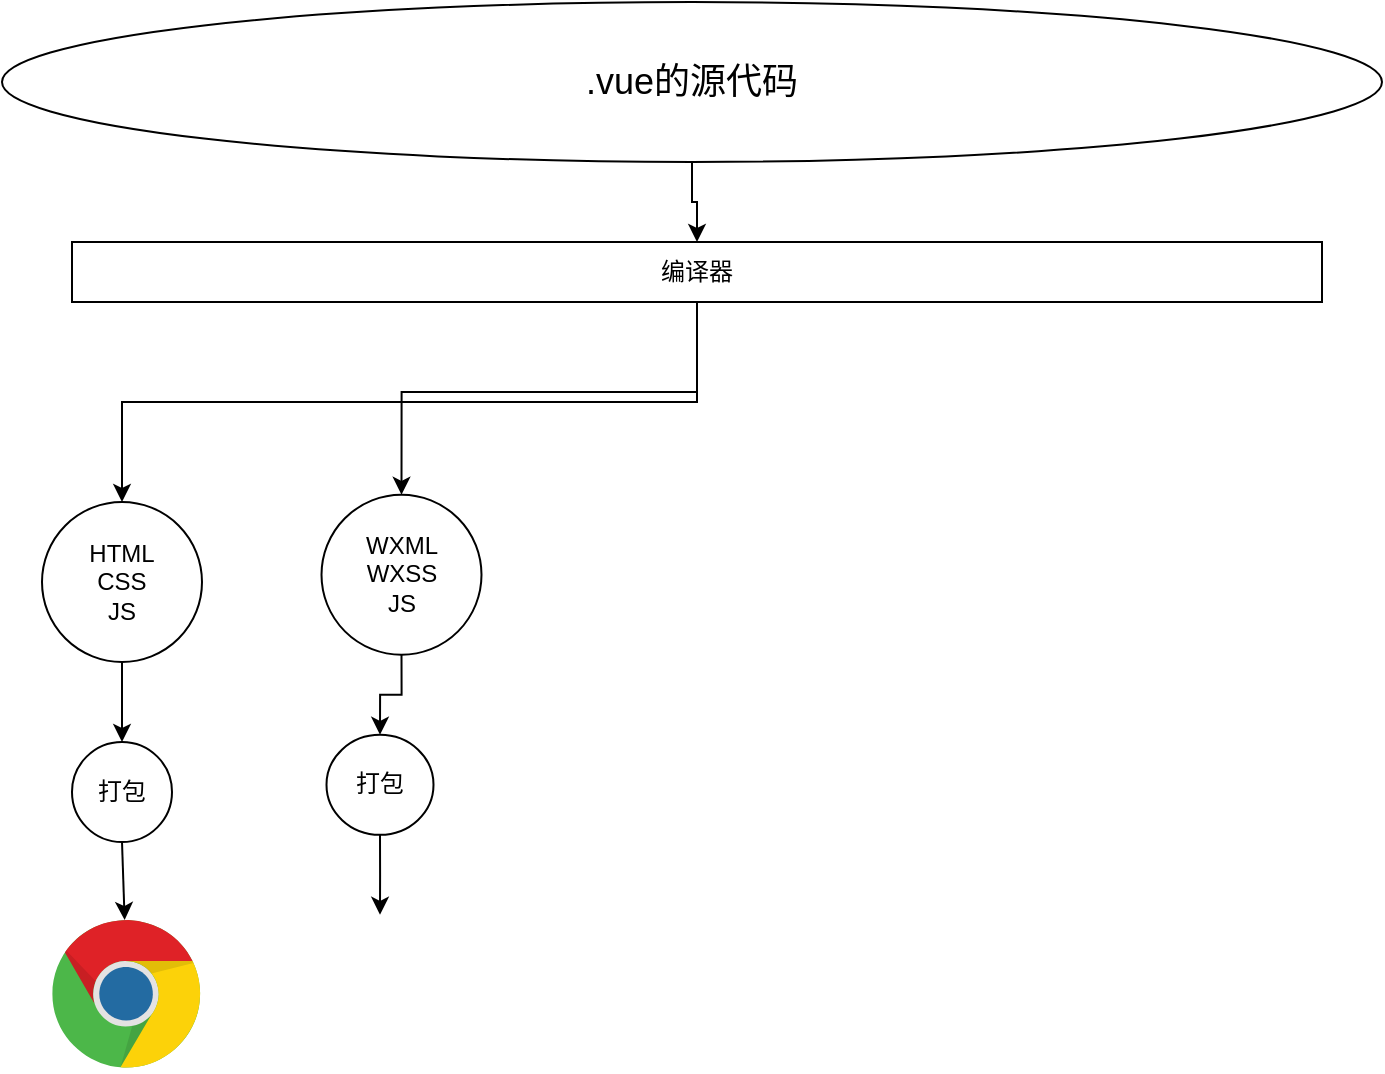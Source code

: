 <mxfile version="23.1.5" type="github">
  <diagram name="第 1 页" id="VhYEXJCIh0dUP2hENQbA">
    <mxGraphModel dx="1434" dy="798" grid="1" gridSize="10" guides="1" tooltips="1" connect="1" arrows="1" fold="1" page="1" pageScale="1" pageWidth="827" pageHeight="1169" math="0" shadow="0">
      <root>
        <mxCell id="0" />
        <mxCell id="1" parent="0" />
        <mxCell id="AQghNncrj6RQpkFnAqps-3" value="" style="edgeStyle=orthogonalEdgeStyle;rounded=0;orthogonalLoop=1;jettySize=auto;html=1;" edge="1" parent="1" source="AQghNncrj6RQpkFnAqps-1" target="AQghNncrj6RQpkFnAqps-2">
          <mxGeometry relative="1" as="geometry" />
        </mxCell>
        <mxCell id="AQghNncrj6RQpkFnAqps-1" value="&lt;font style=&quot;font-size: 18px;&quot;&gt;.vue的源代码&lt;/font&gt;" style="ellipse;whiteSpace=wrap;html=1;" vertex="1" parent="1">
          <mxGeometry x="110" y="50" width="690" height="80" as="geometry" />
        </mxCell>
        <mxCell id="AQghNncrj6RQpkFnAqps-7" value="" style="edgeStyle=orthogonalEdgeStyle;rounded=0;orthogonalLoop=1;jettySize=auto;html=1;" edge="1" parent="1" source="AQghNncrj6RQpkFnAqps-2" target="AQghNncrj6RQpkFnAqps-6">
          <mxGeometry relative="1" as="geometry" />
        </mxCell>
        <mxCell id="AQghNncrj6RQpkFnAqps-10" style="edgeStyle=orthogonalEdgeStyle;rounded=0;orthogonalLoop=1;jettySize=auto;html=1;exitX=0.5;exitY=1;exitDx=0;exitDy=0;" edge="1" parent="1" source="AQghNncrj6RQpkFnAqps-2" target="AQghNncrj6RQpkFnAqps-11">
          <mxGeometry relative="1" as="geometry">
            <mxPoint x="490" y="270" as="targetPoint" />
            <Array as="points">
              <mxPoint x="455" y="245" />
              <mxPoint x="456" y="245" />
            </Array>
          </mxGeometry>
        </mxCell>
        <mxCell id="AQghNncrj6RQpkFnAqps-2" value="编译器" style="whiteSpace=wrap;html=1;" vertex="1" parent="1">
          <mxGeometry x="145" y="170" width="625" height="30" as="geometry" />
        </mxCell>
        <mxCell id="AQghNncrj6RQpkFnAqps-17" value="" style="edgeStyle=orthogonalEdgeStyle;rounded=0;orthogonalLoop=1;jettySize=auto;html=1;" edge="1" parent="1" source="AQghNncrj6RQpkFnAqps-6" target="AQghNncrj6RQpkFnAqps-16">
          <mxGeometry relative="1" as="geometry" />
        </mxCell>
        <mxCell id="AQghNncrj6RQpkFnAqps-6" value="HTML&lt;br&gt;CSS&lt;br&gt;JS" style="ellipse;whiteSpace=wrap;html=1;" vertex="1" parent="1">
          <mxGeometry x="130" y="300" width="80" height="80" as="geometry" />
        </mxCell>
        <mxCell id="AQghNncrj6RQpkFnAqps-8" value="" style="dashed=0;outlineConnect=0;html=1;align=center;labelPosition=center;verticalLabelPosition=bottom;verticalAlign=top;shape=mxgraph.weblogos.chrome" vertex="1" parent="1">
          <mxGeometry x="135.2" y="509" width="74.8" height="75.4" as="geometry" />
        </mxCell>
        <mxCell id="AQghNncrj6RQpkFnAqps-22" value="" style="edgeStyle=orthogonalEdgeStyle;rounded=0;orthogonalLoop=1;jettySize=auto;html=1;" edge="1" parent="1" source="AQghNncrj6RQpkFnAqps-11" target="AQghNncrj6RQpkFnAqps-21">
          <mxGeometry relative="1" as="geometry" />
        </mxCell>
        <mxCell id="AQghNncrj6RQpkFnAqps-11" value="WXML&lt;br&gt;WXSS&lt;br&gt;JS" style="ellipse;whiteSpace=wrap;html=1;" vertex="1" parent="1">
          <mxGeometry x="269.75" y="296.4" width="80" height="80" as="geometry" />
        </mxCell>
        <mxCell id="AQghNncrj6RQpkFnAqps-13" value="" style="shape=image;html=1;verticalAlign=top;verticalLabelPosition=bottom;labelBackgroundColor=#ffffff;imageAspect=0;aspect=fixed;image=https://cdn4.iconfinder.com/data/icons/socialcones/508/WeChat-128.png" vertex="1" parent="1">
          <mxGeometry x="260" y="506.4" width="78" height="78" as="geometry" />
        </mxCell>
        <mxCell id="AQghNncrj6RQpkFnAqps-16" value="打包" style="ellipse;whiteSpace=wrap;html=1;" vertex="1" parent="1">
          <mxGeometry x="145" y="420" width="50" height="50" as="geometry" />
        </mxCell>
        <mxCell id="AQghNncrj6RQpkFnAqps-19" value="" style="endArrow=classic;html=1;rounded=0;" edge="1" parent="1" target="AQghNncrj6RQpkFnAqps-8">
          <mxGeometry width="50" height="50" relative="1" as="geometry">
            <mxPoint x="170" y="470" as="sourcePoint" />
            <mxPoint x="220" y="420" as="targetPoint" />
          </mxGeometry>
        </mxCell>
        <mxCell id="AQghNncrj6RQpkFnAqps-23" value="" style="edgeStyle=orthogonalEdgeStyle;rounded=0;orthogonalLoop=1;jettySize=auto;html=1;" edge="1" parent="1" source="AQghNncrj6RQpkFnAqps-21" target="AQghNncrj6RQpkFnAqps-13">
          <mxGeometry relative="1" as="geometry" />
        </mxCell>
        <mxCell id="AQghNncrj6RQpkFnAqps-21" value="打包" style="ellipse;whiteSpace=wrap;html=1;" vertex="1" parent="1">
          <mxGeometry x="272.25" y="416.4" width="53.5" height="50" as="geometry" />
        </mxCell>
      </root>
    </mxGraphModel>
  </diagram>
</mxfile>
